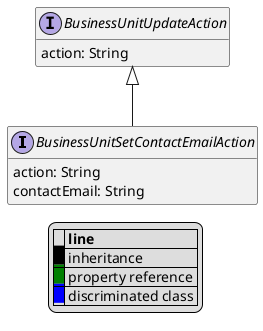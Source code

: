 @startuml

hide empty fields
hide empty methods
legend
|= |= line |
|<back:black>   </back>| inheritance |
|<back:green>   </back>| property reference |
|<back:blue>   </back>| discriminated class |
endlegend
interface BusinessUnitSetContactEmailAction [[BusinessUnitSetContactEmailAction.svg]] extends BusinessUnitUpdateAction {
    action: String
    contactEmail: String
}
interface BusinessUnitUpdateAction [[BusinessUnitUpdateAction.svg]]  {
    action: String
}





@enduml
